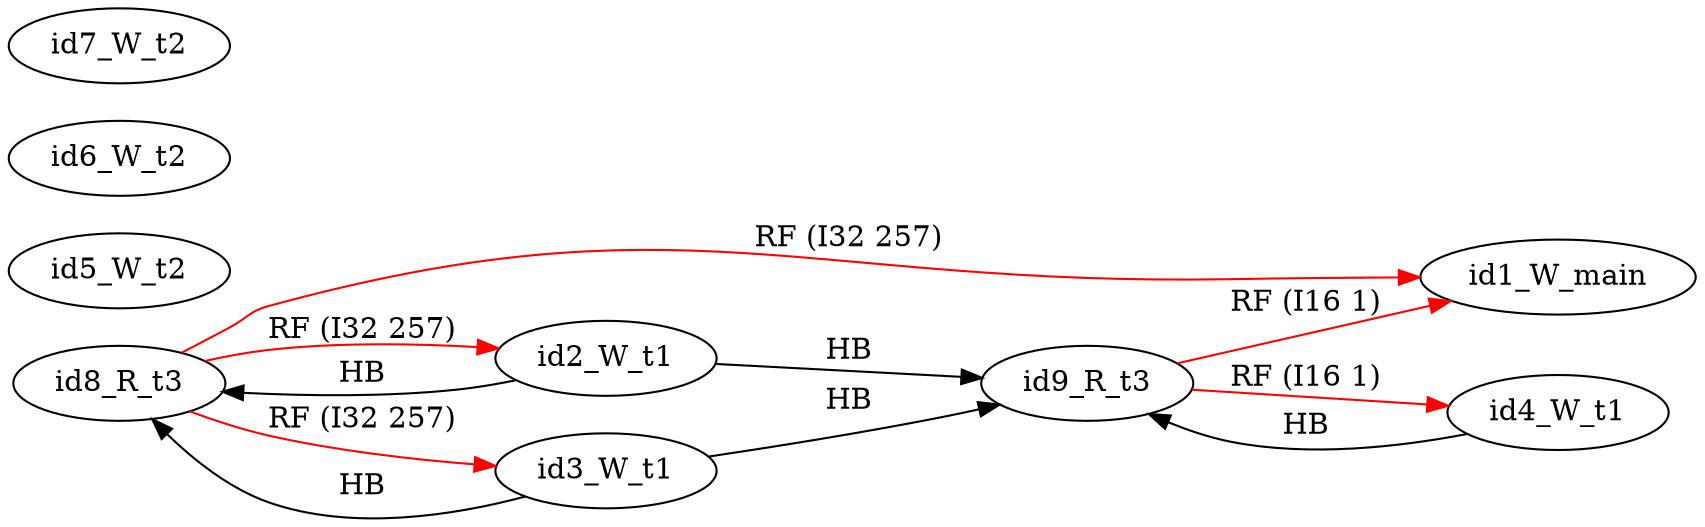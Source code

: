 digraph memory_model {
rankdir=LR;
splines=true; esep=0.5;
id8_R_t3 -> id1_W_main [label = "RF (I32 257)", color="red"];
id8_R_t3 -> id2_W_t1 [label = "RF (I32 257)", color="red"];
id8_R_t3 -> id3_W_t1 [label = "RF (I32 257)", color="red"];
id9_R_t3 -> id1_W_main [label = "RF (I16 1)", color="red"];
id9_R_t3 -> id4_W_t1 [label = "RF (I16 1)", color="red"];
id2_W_t1 -> id8_R_t3 [label = "HB", color="black"];
id2_W_t1 -> id9_R_t3 [label = "HB", color="black"];
id3_W_t1 -> id8_R_t3 [label = "HB", color="black"];
id3_W_t1 -> id9_R_t3 [label = "HB", color="black"];
id4_W_t1 -> id9_R_t3 [label = "HB", color="black"];
id1_W_main [pos="5.0,6!"]
id2_W_t1 [pos="0,4!"]
id3_W_t1 [pos="0,2!"]
id4_W_t1 [pos="0,0!"]
id5_W_t2 [pos="5,4!"]
id6_W_t2 [pos="5,2!"]
id7_W_t2 [pos="5,0!"]
id8_R_t3 [pos="10,4!"]
id9_R_t3 [pos="10,2!"]
}